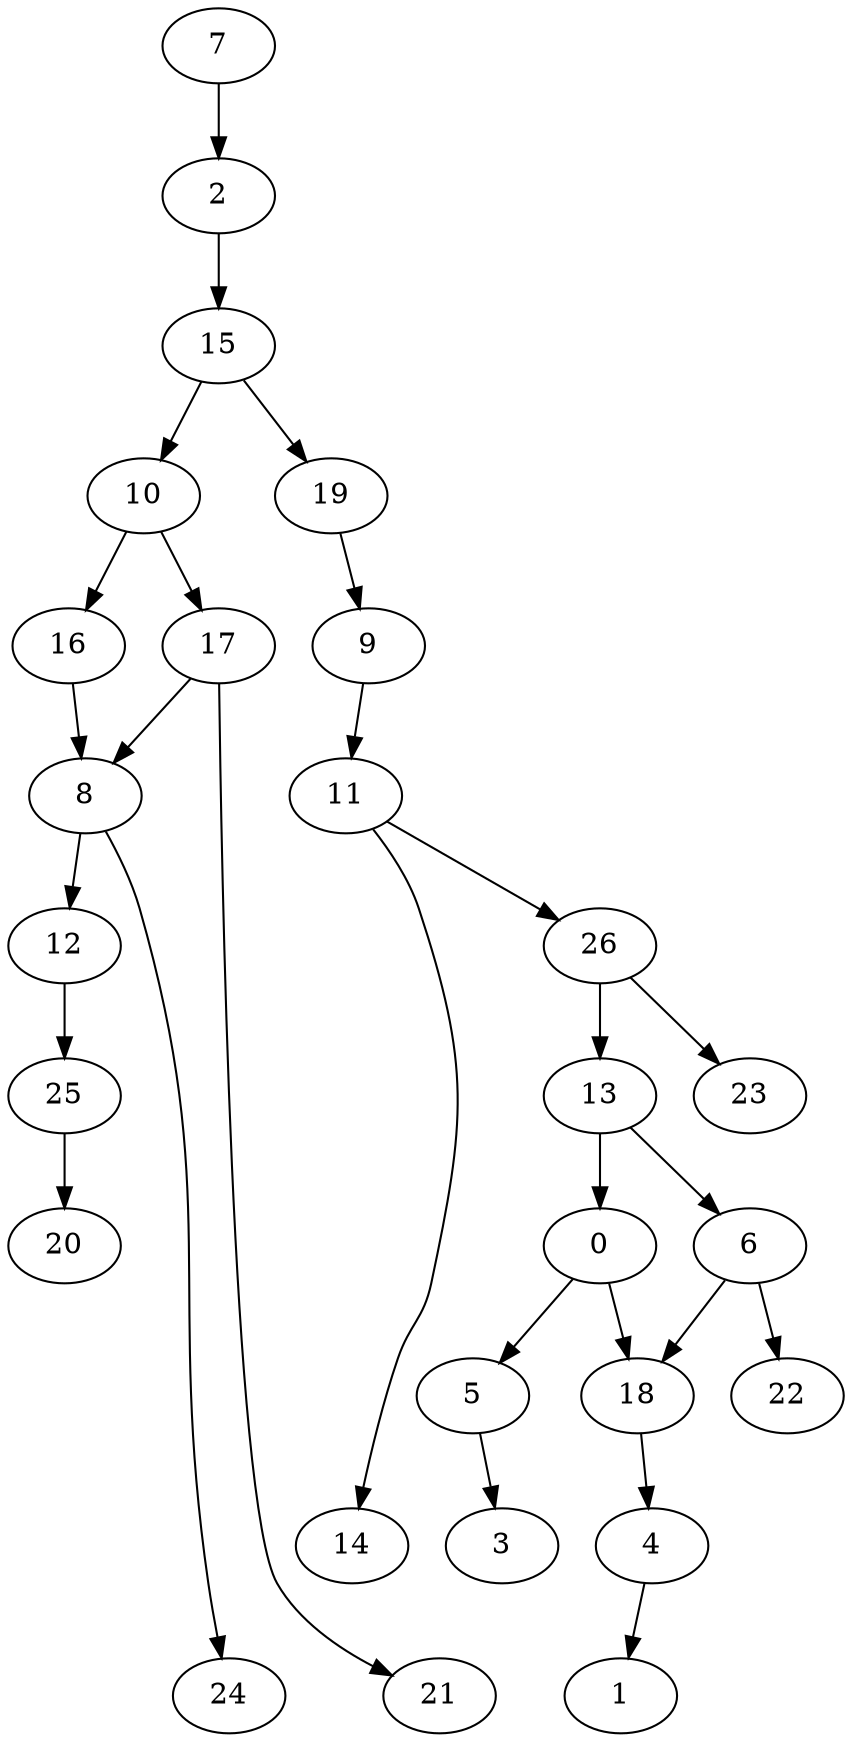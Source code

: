 digraph G {
    0;
    5;
    18;
    3;
    4;
    2;
    15;
    10;
    19;
    1;
    6;
    22;
    7;
    8;
    12;
    24;
    25;
    9;
    11;
    14;
    26;
    16;
    17;
    21;
    13;
    23;
    20;
    0 -> 5 [weight=0];
    0 -> 18 [weight=0];
    5 -> 3 [weight=0];
    18 -> 4 [weight=0];
    4 -> 1 [weight=0];
    2 -> 15 [weight=2];
    15 -> 10 [weight=0];
    15 -> 19 [weight=0];
    10 -> 16 [weight=0];
    10 -> 17 [weight=0];
    19 -> 9 [weight=0];
    6 -> 18 [weight=0];
    6 -> 22 [weight=0];
    7 -> 2 [weight=0];
    8 -> 12 [weight=0];
    8 -> 24 [weight=0];
    12 -> 25 [weight=0];
    25 -> 20 [weight=0];
    9 -> 11 [weight=0];
    11 -> 14 [weight=0];
    11 -> 26 [weight=0];
    26 -> 13 [weight=0];
    26 -> 23 [weight=0];
    16 -> 8 [weight=0];
    17 -> 8 [weight=0];
    17 -> 21 [weight=0];
    13 -> 0 [weight=0];
    13 -> 6 [weight=0];
}
